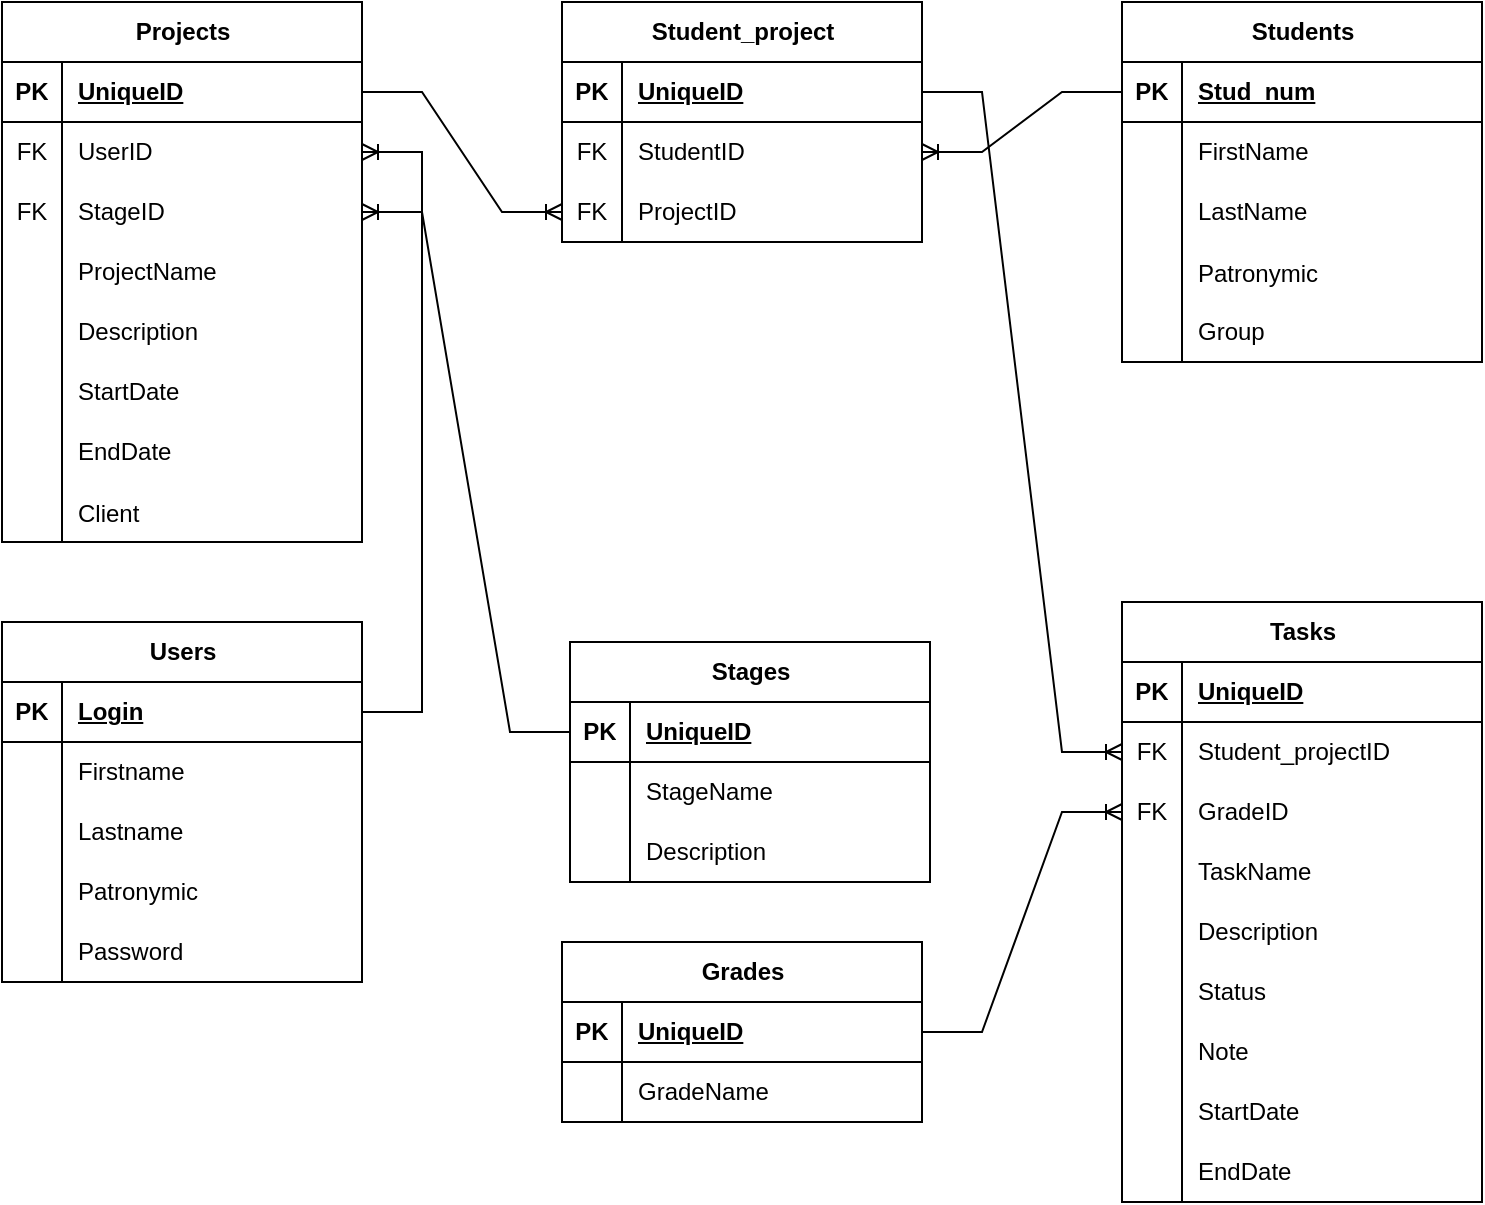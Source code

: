 <mxfile version="24.2.2" type="github">
  <diagram name="Страница — 1" id="bpgYWlANby39Ml3Qfu3q">
    <mxGraphModel dx="1434" dy="780" grid="1" gridSize="10" guides="1" tooltips="1" connect="1" arrows="1" fold="1" page="1" pageScale="1" pageWidth="827" pageHeight="1169" math="0" shadow="0">
      <root>
        <mxCell id="0" />
        <mxCell id="1" parent="0" />
        <mxCell id="S_hDMBbO_Dl88Oh3s2vf-1" value="&lt;b&gt;Users&lt;/b&gt;" style="shape=table;startSize=30;container=1;collapsible=1;childLayout=tableLayout;fixedRows=1;rowLines=0;fontStyle=0;align=center;resizeLast=1;html=1;" parent="1" vertex="1">
          <mxGeometry x="40" y="350" width="180" height="180" as="geometry" />
        </mxCell>
        <mxCell id="S_hDMBbO_Dl88Oh3s2vf-2" value="" style="shape=tableRow;horizontal=0;startSize=0;swimlaneHead=0;swimlaneBody=0;fillColor=none;collapsible=0;dropTarget=0;points=[[0,0.5],[1,0.5]];portConstraint=eastwest;top=0;left=0;right=0;bottom=1;" parent="S_hDMBbO_Dl88Oh3s2vf-1" vertex="1">
          <mxGeometry y="30" width="180" height="30" as="geometry" />
        </mxCell>
        <mxCell id="S_hDMBbO_Dl88Oh3s2vf-3" value="PK" style="shape=partialRectangle;connectable=0;fillColor=none;top=0;left=0;bottom=0;right=0;fontStyle=1;overflow=hidden;whiteSpace=wrap;html=1;" parent="S_hDMBbO_Dl88Oh3s2vf-2" vertex="1">
          <mxGeometry width="30" height="30" as="geometry">
            <mxRectangle width="30" height="30" as="alternateBounds" />
          </mxGeometry>
        </mxCell>
        <mxCell id="S_hDMBbO_Dl88Oh3s2vf-4" value="Login" style="shape=partialRectangle;connectable=0;fillColor=none;top=0;left=0;bottom=0;right=0;align=left;spacingLeft=6;fontStyle=5;overflow=hidden;whiteSpace=wrap;html=1;" parent="S_hDMBbO_Dl88Oh3s2vf-2" vertex="1">
          <mxGeometry x="30" width="150" height="30" as="geometry">
            <mxRectangle width="150" height="30" as="alternateBounds" />
          </mxGeometry>
        </mxCell>
        <mxCell id="S_hDMBbO_Dl88Oh3s2vf-5" value="" style="shape=tableRow;horizontal=0;startSize=0;swimlaneHead=0;swimlaneBody=0;fillColor=none;collapsible=0;dropTarget=0;points=[[0,0.5],[1,0.5]];portConstraint=eastwest;top=0;left=0;right=0;bottom=0;" parent="S_hDMBbO_Dl88Oh3s2vf-1" vertex="1">
          <mxGeometry y="60" width="180" height="30" as="geometry" />
        </mxCell>
        <mxCell id="S_hDMBbO_Dl88Oh3s2vf-6" value="" style="shape=partialRectangle;connectable=0;fillColor=none;top=0;left=0;bottom=0;right=0;editable=1;overflow=hidden;whiteSpace=wrap;html=1;" parent="S_hDMBbO_Dl88Oh3s2vf-5" vertex="1">
          <mxGeometry width="30" height="30" as="geometry">
            <mxRectangle width="30" height="30" as="alternateBounds" />
          </mxGeometry>
        </mxCell>
        <mxCell id="S_hDMBbO_Dl88Oh3s2vf-7" value="Firstname" style="shape=partialRectangle;connectable=0;fillColor=none;top=0;left=0;bottom=0;right=0;align=left;spacingLeft=6;overflow=hidden;whiteSpace=wrap;html=1;" parent="S_hDMBbO_Dl88Oh3s2vf-5" vertex="1">
          <mxGeometry x="30" width="150" height="30" as="geometry">
            <mxRectangle width="150" height="30" as="alternateBounds" />
          </mxGeometry>
        </mxCell>
        <mxCell id="S_hDMBbO_Dl88Oh3s2vf-8" value="" style="shape=tableRow;horizontal=0;startSize=0;swimlaneHead=0;swimlaneBody=0;fillColor=none;collapsible=0;dropTarget=0;points=[[0,0.5],[1,0.5]];portConstraint=eastwest;top=0;left=0;right=0;bottom=0;" parent="S_hDMBbO_Dl88Oh3s2vf-1" vertex="1">
          <mxGeometry y="90" width="180" height="30" as="geometry" />
        </mxCell>
        <mxCell id="S_hDMBbO_Dl88Oh3s2vf-9" value="" style="shape=partialRectangle;connectable=0;fillColor=none;top=0;left=0;bottom=0;right=0;editable=1;overflow=hidden;whiteSpace=wrap;html=1;" parent="S_hDMBbO_Dl88Oh3s2vf-8" vertex="1">
          <mxGeometry width="30" height="30" as="geometry">
            <mxRectangle width="30" height="30" as="alternateBounds" />
          </mxGeometry>
        </mxCell>
        <mxCell id="S_hDMBbO_Dl88Oh3s2vf-10" value="Lastname" style="shape=partialRectangle;connectable=0;fillColor=none;top=0;left=0;bottom=0;right=0;align=left;spacingLeft=6;overflow=hidden;whiteSpace=wrap;html=1;" parent="S_hDMBbO_Dl88Oh3s2vf-8" vertex="1">
          <mxGeometry x="30" width="150" height="30" as="geometry">
            <mxRectangle width="150" height="30" as="alternateBounds" />
          </mxGeometry>
        </mxCell>
        <mxCell id="S_hDMBbO_Dl88Oh3s2vf-11" value="" style="shape=tableRow;horizontal=0;startSize=0;swimlaneHead=0;swimlaneBody=0;fillColor=none;collapsible=0;dropTarget=0;points=[[0,0.5],[1,0.5]];portConstraint=eastwest;top=0;left=0;right=0;bottom=0;" parent="S_hDMBbO_Dl88Oh3s2vf-1" vertex="1">
          <mxGeometry y="120" width="180" height="30" as="geometry" />
        </mxCell>
        <mxCell id="S_hDMBbO_Dl88Oh3s2vf-12" value="" style="shape=partialRectangle;connectable=0;fillColor=none;top=0;left=0;bottom=0;right=0;editable=1;overflow=hidden;whiteSpace=wrap;html=1;" parent="S_hDMBbO_Dl88Oh3s2vf-11" vertex="1">
          <mxGeometry width="30" height="30" as="geometry">
            <mxRectangle width="30" height="30" as="alternateBounds" />
          </mxGeometry>
        </mxCell>
        <mxCell id="S_hDMBbO_Dl88Oh3s2vf-13" value="&lt;span style=&quot;text-wrap: nowrap;&quot;&gt;Patronymic&lt;/span&gt;" style="shape=partialRectangle;connectable=0;fillColor=none;top=0;left=0;bottom=0;right=0;align=left;spacingLeft=6;overflow=hidden;whiteSpace=wrap;html=1;" parent="S_hDMBbO_Dl88Oh3s2vf-11" vertex="1">
          <mxGeometry x="30" width="150" height="30" as="geometry">
            <mxRectangle width="150" height="30" as="alternateBounds" />
          </mxGeometry>
        </mxCell>
        <mxCell id="lH3pVxYVMrOeb0XLRp_m-1" value="" style="shape=tableRow;horizontal=0;startSize=0;swimlaneHead=0;swimlaneBody=0;fillColor=none;collapsible=0;dropTarget=0;points=[[0,0.5],[1,0.5]];portConstraint=eastwest;top=0;left=0;right=0;bottom=0;" parent="S_hDMBbO_Dl88Oh3s2vf-1" vertex="1">
          <mxGeometry y="150" width="180" height="30" as="geometry" />
        </mxCell>
        <mxCell id="lH3pVxYVMrOeb0XLRp_m-2" value="" style="shape=partialRectangle;connectable=0;fillColor=none;top=0;left=0;bottom=0;right=0;editable=1;overflow=hidden;whiteSpace=wrap;html=1;" parent="lH3pVxYVMrOeb0XLRp_m-1" vertex="1">
          <mxGeometry width="30" height="30" as="geometry">
            <mxRectangle width="30" height="30" as="alternateBounds" />
          </mxGeometry>
        </mxCell>
        <mxCell id="lH3pVxYVMrOeb0XLRp_m-3" value="Password" style="shape=partialRectangle;connectable=0;fillColor=none;top=0;left=0;bottom=0;right=0;align=left;spacingLeft=6;overflow=hidden;whiteSpace=wrap;html=1;" parent="lH3pVxYVMrOeb0XLRp_m-1" vertex="1">
          <mxGeometry x="30" width="150" height="30" as="geometry">
            <mxRectangle width="150" height="30" as="alternateBounds" />
          </mxGeometry>
        </mxCell>
        <mxCell id="S_hDMBbO_Dl88Oh3s2vf-14" value="Projects" style="shape=table;startSize=30;container=1;collapsible=1;childLayout=tableLayout;fixedRows=1;rowLines=0;fontStyle=1;align=center;resizeLast=1;html=1;" parent="1" vertex="1">
          <mxGeometry x="40" y="40" width="180" height="270" as="geometry" />
        </mxCell>
        <mxCell id="S_hDMBbO_Dl88Oh3s2vf-15" value="" style="shape=tableRow;horizontal=0;startSize=0;swimlaneHead=0;swimlaneBody=0;fillColor=none;collapsible=0;dropTarget=0;points=[[0,0.5],[1,0.5]];portConstraint=eastwest;top=0;left=0;right=0;bottom=1;" parent="S_hDMBbO_Dl88Oh3s2vf-14" vertex="1">
          <mxGeometry y="30" width="180" height="30" as="geometry" />
        </mxCell>
        <mxCell id="S_hDMBbO_Dl88Oh3s2vf-16" value="PK" style="shape=partialRectangle;connectable=0;fillColor=none;top=0;left=0;bottom=0;right=0;fontStyle=1;overflow=hidden;whiteSpace=wrap;html=1;" parent="S_hDMBbO_Dl88Oh3s2vf-15" vertex="1">
          <mxGeometry width="30" height="30" as="geometry">
            <mxRectangle width="30" height="30" as="alternateBounds" />
          </mxGeometry>
        </mxCell>
        <mxCell id="S_hDMBbO_Dl88Oh3s2vf-17" value="UniqueID" style="shape=partialRectangle;connectable=0;fillColor=none;top=0;left=0;bottom=0;right=0;align=left;spacingLeft=6;fontStyle=5;overflow=hidden;whiteSpace=wrap;html=1;" parent="S_hDMBbO_Dl88Oh3s2vf-15" vertex="1">
          <mxGeometry x="30" width="150" height="30" as="geometry">
            <mxRectangle width="150" height="30" as="alternateBounds" />
          </mxGeometry>
        </mxCell>
        <mxCell id="S_hDMBbO_Dl88Oh3s2vf-18" value="" style="shape=tableRow;horizontal=0;startSize=0;swimlaneHead=0;swimlaneBody=0;fillColor=none;collapsible=0;dropTarget=0;points=[[0,0.5],[1,0.5]];portConstraint=eastwest;top=0;left=0;right=0;bottom=0;" parent="S_hDMBbO_Dl88Oh3s2vf-14" vertex="1">
          <mxGeometry y="60" width="180" height="30" as="geometry" />
        </mxCell>
        <mxCell id="S_hDMBbO_Dl88Oh3s2vf-19" value="FK" style="shape=partialRectangle;connectable=0;fillColor=none;top=0;left=0;bottom=0;right=0;editable=1;overflow=hidden;whiteSpace=wrap;html=1;" parent="S_hDMBbO_Dl88Oh3s2vf-18" vertex="1">
          <mxGeometry width="30" height="30" as="geometry">
            <mxRectangle width="30" height="30" as="alternateBounds" />
          </mxGeometry>
        </mxCell>
        <mxCell id="S_hDMBbO_Dl88Oh3s2vf-20" value="UserID" style="shape=partialRectangle;connectable=0;fillColor=none;top=0;left=0;bottom=0;right=0;align=left;spacingLeft=6;overflow=hidden;whiteSpace=wrap;html=1;" parent="S_hDMBbO_Dl88Oh3s2vf-18" vertex="1">
          <mxGeometry x="30" width="150" height="30" as="geometry">
            <mxRectangle width="150" height="30" as="alternateBounds" />
          </mxGeometry>
        </mxCell>
        <mxCell id="JYVv9se11kyd4JKxdeEM-3" value="" style="shape=tableRow;horizontal=0;startSize=0;swimlaneHead=0;swimlaneBody=0;fillColor=none;collapsible=0;dropTarget=0;points=[[0,0.5],[1,0.5]];portConstraint=eastwest;top=0;left=0;right=0;bottom=0;" vertex="1" parent="S_hDMBbO_Dl88Oh3s2vf-14">
          <mxGeometry y="90" width="180" height="30" as="geometry" />
        </mxCell>
        <mxCell id="JYVv9se11kyd4JKxdeEM-4" value="FK" style="shape=partialRectangle;connectable=0;fillColor=none;top=0;left=0;bottom=0;right=0;fontStyle=0;overflow=hidden;whiteSpace=wrap;html=1;" vertex="1" parent="JYVv9se11kyd4JKxdeEM-3">
          <mxGeometry width="30" height="30" as="geometry">
            <mxRectangle width="30" height="30" as="alternateBounds" />
          </mxGeometry>
        </mxCell>
        <mxCell id="JYVv9se11kyd4JKxdeEM-5" value="StageID" style="shape=partialRectangle;connectable=0;fillColor=none;top=0;left=0;bottom=0;right=0;align=left;spacingLeft=6;fontStyle=0;overflow=hidden;whiteSpace=wrap;html=1;" vertex="1" parent="JYVv9se11kyd4JKxdeEM-3">
          <mxGeometry x="30" width="150" height="30" as="geometry">
            <mxRectangle width="150" height="30" as="alternateBounds" />
          </mxGeometry>
        </mxCell>
        <mxCell id="S_hDMBbO_Dl88Oh3s2vf-24" value="" style="shape=tableRow;horizontal=0;startSize=0;swimlaneHead=0;swimlaneBody=0;fillColor=none;collapsible=0;dropTarget=0;points=[[0,0.5],[1,0.5]];portConstraint=eastwest;top=0;left=0;right=0;bottom=0;" parent="S_hDMBbO_Dl88Oh3s2vf-14" vertex="1">
          <mxGeometry y="120" width="180" height="30" as="geometry" />
        </mxCell>
        <mxCell id="S_hDMBbO_Dl88Oh3s2vf-25" value="" style="shape=partialRectangle;connectable=0;fillColor=none;top=0;left=0;bottom=0;right=0;editable=1;overflow=hidden;whiteSpace=wrap;html=1;" parent="S_hDMBbO_Dl88Oh3s2vf-24" vertex="1">
          <mxGeometry width="30" height="30" as="geometry">
            <mxRectangle width="30" height="30" as="alternateBounds" />
          </mxGeometry>
        </mxCell>
        <mxCell id="S_hDMBbO_Dl88Oh3s2vf-26" value="ProjectName" style="shape=partialRectangle;connectable=0;fillColor=none;top=0;left=0;bottom=0;right=0;align=left;spacingLeft=6;overflow=hidden;whiteSpace=wrap;html=1;" parent="S_hDMBbO_Dl88Oh3s2vf-24" vertex="1">
          <mxGeometry x="30" width="150" height="30" as="geometry">
            <mxRectangle width="150" height="30" as="alternateBounds" />
          </mxGeometry>
        </mxCell>
        <mxCell id="lH3pVxYVMrOeb0XLRp_m-10" value="" style="shape=tableRow;horizontal=0;startSize=0;swimlaneHead=0;swimlaneBody=0;fillColor=none;collapsible=0;dropTarget=0;points=[[0,0.5],[1,0.5]];portConstraint=eastwest;top=0;left=0;right=0;bottom=0;" parent="S_hDMBbO_Dl88Oh3s2vf-14" vertex="1">
          <mxGeometry y="150" width="180" height="30" as="geometry" />
        </mxCell>
        <mxCell id="lH3pVxYVMrOeb0XLRp_m-11" value="" style="shape=partialRectangle;connectable=0;fillColor=none;top=0;left=0;bottom=0;right=0;editable=1;overflow=hidden;whiteSpace=wrap;html=1;" parent="lH3pVxYVMrOeb0XLRp_m-10" vertex="1">
          <mxGeometry width="30" height="30" as="geometry">
            <mxRectangle width="30" height="30" as="alternateBounds" />
          </mxGeometry>
        </mxCell>
        <mxCell id="lH3pVxYVMrOeb0XLRp_m-12" value="Description" style="shape=partialRectangle;connectable=0;fillColor=none;top=0;left=0;bottom=0;right=0;align=left;spacingLeft=6;overflow=hidden;whiteSpace=wrap;html=1;" parent="lH3pVxYVMrOeb0XLRp_m-10" vertex="1">
          <mxGeometry x="30" width="150" height="30" as="geometry">
            <mxRectangle width="150" height="30" as="alternateBounds" />
          </mxGeometry>
        </mxCell>
        <mxCell id="lH3pVxYVMrOeb0XLRp_m-13" value="" style="shape=tableRow;horizontal=0;startSize=0;swimlaneHead=0;swimlaneBody=0;fillColor=none;collapsible=0;dropTarget=0;points=[[0,0.5],[1,0.5]];portConstraint=eastwest;top=0;left=0;right=0;bottom=0;" parent="S_hDMBbO_Dl88Oh3s2vf-14" vertex="1">
          <mxGeometry y="180" width="180" height="30" as="geometry" />
        </mxCell>
        <mxCell id="lH3pVxYVMrOeb0XLRp_m-14" value="" style="shape=partialRectangle;connectable=0;fillColor=none;top=0;left=0;bottom=0;right=0;editable=1;overflow=hidden;whiteSpace=wrap;html=1;" parent="lH3pVxYVMrOeb0XLRp_m-13" vertex="1">
          <mxGeometry width="30" height="30" as="geometry">
            <mxRectangle width="30" height="30" as="alternateBounds" />
          </mxGeometry>
        </mxCell>
        <mxCell id="lH3pVxYVMrOeb0XLRp_m-15" value="StartDate" style="shape=partialRectangle;connectable=0;fillColor=none;top=0;left=0;bottom=0;right=0;align=left;spacingLeft=6;overflow=hidden;whiteSpace=wrap;html=1;" parent="lH3pVxYVMrOeb0XLRp_m-13" vertex="1">
          <mxGeometry x="30" width="150" height="30" as="geometry">
            <mxRectangle width="150" height="30" as="alternateBounds" />
          </mxGeometry>
        </mxCell>
        <mxCell id="lH3pVxYVMrOeb0XLRp_m-16" value="" style="shape=tableRow;horizontal=0;startSize=0;swimlaneHead=0;swimlaneBody=0;fillColor=none;collapsible=0;dropTarget=0;points=[[0,0.5],[1,0.5]];portConstraint=eastwest;top=0;left=0;right=0;bottom=0;" parent="S_hDMBbO_Dl88Oh3s2vf-14" vertex="1">
          <mxGeometry y="210" width="180" height="30" as="geometry" />
        </mxCell>
        <mxCell id="lH3pVxYVMrOeb0XLRp_m-17" value="" style="shape=partialRectangle;connectable=0;fillColor=none;top=0;left=0;bottom=0;right=0;editable=1;overflow=hidden;whiteSpace=wrap;html=1;" parent="lH3pVxYVMrOeb0XLRp_m-16" vertex="1">
          <mxGeometry width="30" height="30" as="geometry">
            <mxRectangle width="30" height="30" as="alternateBounds" />
          </mxGeometry>
        </mxCell>
        <mxCell id="lH3pVxYVMrOeb0XLRp_m-18" value="EndDate" style="shape=partialRectangle;connectable=0;fillColor=none;top=0;left=0;bottom=0;right=0;align=left;spacingLeft=6;overflow=hidden;whiteSpace=wrap;html=1;" parent="lH3pVxYVMrOeb0XLRp_m-16" vertex="1">
          <mxGeometry x="30" width="150" height="30" as="geometry">
            <mxRectangle width="150" height="30" as="alternateBounds" />
          </mxGeometry>
        </mxCell>
        <mxCell id="JYVv9se11kyd4JKxdeEM-10" value="" style="shape=tableRow;horizontal=0;startSize=0;swimlaneHead=0;swimlaneBody=0;fillColor=none;collapsible=0;dropTarget=0;points=[[0,0.5],[1,0.5]];portConstraint=eastwest;top=0;left=0;right=0;bottom=0;" vertex="1" parent="S_hDMBbO_Dl88Oh3s2vf-14">
          <mxGeometry y="240" width="180" height="30" as="geometry" />
        </mxCell>
        <mxCell id="JYVv9se11kyd4JKxdeEM-11" value="" style="shape=partialRectangle;connectable=0;fillColor=none;top=0;left=0;bottom=0;right=0;editable=1;overflow=hidden;" vertex="1" parent="JYVv9se11kyd4JKxdeEM-10">
          <mxGeometry width="30" height="30" as="geometry">
            <mxRectangle width="30" height="30" as="alternateBounds" />
          </mxGeometry>
        </mxCell>
        <mxCell id="JYVv9se11kyd4JKxdeEM-12" value="Client" style="shape=partialRectangle;connectable=0;fillColor=none;top=0;left=0;bottom=0;right=0;align=left;spacingLeft=6;overflow=hidden;" vertex="1" parent="JYVv9se11kyd4JKxdeEM-10">
          <mxGeometry x="30" width="150" height="30" as="geometry">
            <mxRectangle width="150" height="30" as="alternateBounds" />
          </mxGeometry>
        </mxCell>
        <mxCell id="S_hDMBbO_Dl88Oh3s2vf-27" value="Students" style="shape=table;startSize=30;container=1;collapsible=1;childLayout=tableLayout;fixedRows=1;rowLines=0;fontStyle=1;align=center;resizeLast=1;html=1;" parent="1" vertex="1">
          <mxGeometry x="600" y="40" width="180" height="180" as="geometry" />
        </mxCell>
        <mxCell id="S_hDMBbO_Dl88Oh3s2vf-28" value="" style="shape=tableRow;horizontal=0;startSize=0;swimlaneHead=0;swimlaneBody=0;fillColor=none;collapsible=0;dropTarget=0;points=[[0,0.5],[1,0.5]];portConstraint=eastwest;top=0;left=0;right=0;bottom=1;" parent="S_hDMBbO_Dl88Oh3s2vf-27" vertex="1">
          <mxGeometry y="30" width="180" height="30" as="geometry" />
        </mxCell>
        <mxCell id="S_hDMBbO_Dl88Oh3s2vf-29" value="PK" style="shape=partialRectangle;connectable=0;fillColor=none;top=0;left=0;bottom=0;right=0;fontStyle=1;overflow=hidden;whiteSpace=wrap;html=1;" parent="S_hDMBbO_Dl88Oh3s2vf-28" vertex="1">
          <mxGeometry width="30" height="30" as="geometry">
            <mxRectangle width="30" height="30" as="alternateBounds" />
          </mxGeometry>
        </mxCell>
        <mxCell id="S_hDMBbO_Dl88Oh3s2vf-30" value="Stud_num" style="shape=partialRectangle;connectable=0;fillColor=none;top=0;left=0;bottom=0;right=0;align=left;spacingLeft=6;fontStyle=5;overflow=hidden;whiteSpace=wrap;html=1;" parent="S_hDMBbO_Dl88Oh3s2vf-28" vertex="1">
          <mxGeometry x="30" width="150" height="30" as="geometry">
            <mxRectangle width="150" height="30" as="alternateBounds" />
          </mxGeometry>
        </mxCell>
        <mxCell id="S_hDMBbO_Dl88Oh3s2vf-34" value="" style="shape=tableRow;horizontal=0;startSize=0;swimlaneHead=0;swimlaneBody=0;fillColor=none;collapsible=0;dropTarget=0;points=[[0,0.5],[1,0.5]];portConstraint=eastwest;top=0;left=0;right=0;bottom=0;" parent="S_hDMBbO_Dl88Oh3s2vf-27" vertex="1">
          <mxGeometry y="60" width="180" height="30" as="geometry" />
        </mxCell>
        <mxCell id="S_hDMBbO_Dl88Oh3s2vf-35" value="" style="shape=partialRectangle;connectable=0;fillColor=none;top=0;left=0;bottom=0;right=0;editable=1;overflow=hidden;whiteSpace=wrap;html=1;" parent="S_hDMBbO_Dl88Oh3s2vf-34" vertex="1">
          <mxGeometry width="30" height="30" as="geometry">
            <mxRectangle width="30" height="30" as="alternateBounds" />
          </mxGeometry>
        </mxCell>
        <mxCell id="S_hDMBbO_Dl88Oh3s2vf-36" value="FirstName" style="shape=partialRectangle;connectable=0;fillColor=none;top=0;left=0;bottom=0;right=0;align=left;spacingLeft=6;overflow=hidden;whiteSpace=wrap;html=1;" parent="S_hDMBbO_Dl88Oh3s2vf-34" vertex="1">
          <mxGeometry x="30" width="150" height="30" as="geometry">
            <mxRectangle width="150" height="30" as="alternateBounds" />
          </mxGeometry>
        </mxCell>
        <mxCell id="S_hDMBbO_Dl88Oh3s2vf-37" value="" style="shape=tableRow;horizontal=0;startSize=0;swimlaneHead=0;swimlaneBody=0;fillColor=none;collapsible=0;dropTarget=0;points=[[0,0.5],[1,0.5]];portConstraint=eastwest;top=0;left=0;right=0;bottom=0;" parent="S_hDMBbO_Dl88Oh3s2vf-27" vertex="1">
          <mxGeometry y="90" width="180" height="30" as="geometry" />
        </mxCell>
        <mxCell id="S_hDMBbO_Dl88Oh3s2vf-38" value="" style="shape=partialRectangle;connectable=0;fillColor=none;top=0;left=0;bottom=0;right=0;editable=1;overflow=hidden;whiteSpace=wrap;html=1;" parent="S_hDMBbO_Dl88Oh3s2vf-37" vertex="1">
          <mxGeometry width="30" height="30" as="geometry">
            <mxRectangle width="30" height="30" as="alternateBounds" />
          </mxGeometry>
        </mxCell>
        <mxCell id="S_hDMBbO_Dl88Oh3s2vf-39" value="LastName" style="shape=partialRectangle;connectable=0;fillColor=none;top=0;left=0;bottom=0;right=0;align=left;spacingLeft=6;overflow=hidden;whiteSpace=wrap;html=1;" parent="S_hDMBbO_Dl88Oh3s2vf-37" vertex="1">
          <mxGeometry x="30" width="150" height="30" as="geometry">
            <mxRectangle width="150" height="30" as="alternateBounds" />
          </mxGeometry>
        </mxCell>
        <mxCell id="JYVv9se11kyd4JKxdeEM-7" value="" style="shape=tableRow;horizontal=0;startSize=0;swimlaneHead=0;swimlaneBody=0;fillColor=none;collapsible=0;dropTarget=0;points=[[0,0.5],[1,0.5]];portConstraint=eastwest;top=0;left=0;right=0;bottom=0;" vertex="1" parent="S_hDMBbO_Dl88Oh3s2vf-27">
          <mxGeometry y="120" width="180" height="30" as="geometry" />
        </mxCell>
        <mxCell id="JYVv9se11kyd4JKxdeEM-8" value="" style="shape=partialRectangle;connectable=0;fillColor=none;top=0;left=0;bottom=0;right=0;editable=1;overflow=hidden;" vertex="1" parent="JYVv9se11kyd4JKxdeEM-7">
          <mxGeometry width="30" height="30" as="geometry">
            <mxRectangle width="30" height="30" as="alternateBounds" />
          </mxGeometry>
        </mxCell>
        <mxCell id="JYVv9se11kyd4JKxdeEM-9" value="Patronymic" style="shape=partialRectangle;connectable=0;fillColor=none;top=0;left=0;bottom=0;right=0;align=left;spacingLeft=6;overflow=hidden;" vertex="1" parent="JYVv9se11kyd4JKxdeEM-7">
          <mxGeometry x="30" width="150" height="30" as="geometry">
            <mxRectangle width="150" height="30" as="alternateBounds" />
          </mxGeometry>
        </mxCell>
        <mxCell id="lH3pVxYVMrOeb0XLRp_m-19" value="" style="shape=tableRow;horizontal=0;startSize=0;swimlaneHead=0;swimlaneBody=0;fillColor=none;collapsible=0;dropTarget=0;points=[[0,0.5],[1,0.5]];portConstraint=eastwest;top=0;left=0;right=0;bottom=0;" parent="S_hDMBbO_Dl88Oh3s2vf-27" vertex="1">
          <mxGeometry y="150" width="180" height="30" as="geometry" />
        </mxCell>
        <mxCell id="lH3pVxYVMrOeb0XLRp_m-20" value="" style="shape=partialRectangle;connectable=0;fillColor=none;top=0;left=0;bottom=0;right=0;editable=1;overflow=hidden;whiteSpace=wrap;html=1;" parent="lH3pVxYVMrOeb0XLRp_m-19" vertex="1">
          <mxGeometry width="30" height="30" as="geometry">
            <mxRectangle width="30" height="30" as="alternateBounds" />
          </mxGeometry>
        </mxCell>
        <mxCell id="lH3pVxYVMrOeb0XLRp_m-21" value="Group" style="shape=partialRectangle;connectable=0;fillColor=none;top=0;left=0;bottom=0;right=0;align=left;spacingLeft=6;overflow=hidden;whiteSpace=wrap;html=1;" parent="lH3pVxYVMrOeb0XLRp_m-19" vertex="1">
          <mxGeometry x="30" width="150" height="30" as="geometry">
            <mxRectangle width="150" height="30" as="alternateBounds" />
          </mxGeometry>
        </mxCell>
        <mxCell id="S_hDMBbO_Dl88Oh3s2vf-40" value="Stages" style="shape=table;startSize=30;container=1;collapsible=1;childLayout=tableLayout;fixedRows=1;rowLines=0;fontStyle=1;align=center;resizeLast=1;html=1;" parent="1" vertex="1">
          <mxGeometry x="324" y="360" width="180" height="120" as="geometry" />
        </mxCell>
        <mxCell id="S_hDMBbO_Dl88Oh3s2vf-41" value="" style="shape=tableRow;horizontal=0;startSize=0;swimlaneHead=0;swimlaneBody=0;fillColor=none;collapsible=0;dropTarget=0;points=[[0,0.5],[1,0.5]];portConstraint=eastwest;top=0;left=0;right=0;bottom=1;" parent="S_hDMBbO_Dl88Oh3s2vf-40" vertex="1">
          <mxGeometry y="30" width="180" height="30" as="geometry" />
        </mxCell>
        <mxCell id="S_hDMBbO_Dl88Oh3s2vf-42" value="PK" style="shape=partialRectangle;connectable=0;fillColor=none;top=0;left=0;bottom=0;right=0;fontStyle=1;overflow=hidden;whiteSpace=wrap;html=1;" parent="S_hDMBbO_Dl88Oh3s2vf-41" vertex="1">
          <mxGeometry width="30" height="30" as="geometry">
            <mxRectangle width="30" height="30" as="alternateBounds" />
          </mxGeometry>
        </mxCell>
        <mxCell id="S_hDMBbO_Dl88Oh3s2vf-43" value="UniqueID" style="shape=partialRectangle;connectable=0;fillColor=none;top=0;left=0;bottom=0;right=0;align=left;spacingLeft=6;fontStyle=5;overflow=hidden;whiteSpace=wrap;html=1;" parent="S_hDMBbO_Dl88Oh3s2vf-41" vertex="1">
          <mxGeometry x="30" width="150" height="30" as="geometry">
            <mxRectangle width="150" height="30" as="alternateBounds" />
          </mxGeometry>
        </mxCell>
        <mxCell id="S_hDMBbO_Dl88Oh3s2vf-44" value="" style="shape=tableRow;horizontal=0;startSize=0;swimlaneHead=0;swimlaneBody=0;fillColor=none;collapsible=0;dropTarget=0;points=[[0,0.5],[1,0.5]];portConstraint=eastwest;top=0;left=0;right=0;bottom=0;" parent="S_hDMBbO_Dl88Oh3s2vf-40" vertex="1">
          <mxGeometry y="60" width="180" height="30" as="geometry" />
        </mxCell>
        <mxCell id="S_hDMBbO_Dl88Oh3s2vf-45" value="" style="shape=partialRectangle;connectable=0;fillColor=none;top=0;left=0;bottom=0;right=0;editable=1;overflow=hidden;whiteSpace=wrap;html=1;" parent="S_hDMBbO_Dl88Oh3s2vf-44" vertex="1">
          <mxGeometry width="30" height="30" as="geometry">
            <mxRectangle width="30" height="30" as="alternateBounds" />
          </mxGeometry>
        </mxCell>
        <mxCell id="S_hDMBbO_Dl88Oh3s2vf-46" value="StageName" style="shape=partialRectangle;connectable=0;fillColor=none;top=0;left=0;bottom=0;right=0;align=left;spacingLeft=6;overflow=hidden;whiteSpace=wrap;html=1;" parent="S_hDMBbO_Dl88Oh3s2vf-44" vertex="1">
          <mxGeometry x="30" width="150" height="30" as="geometry">
            <mxRectangle width="150" height="30" as="alternateBounds" />
          </mxGeometry>
        </mxCell>
        <mxCell id="S_hDMBbO_Dl88Oh3s2vf-47" value="" style="shape=tableRow;horizontal=0;startSize=0;swimlaneHead=0;swimlaneBody=0;fillColor=none;collapsible=0;dropTarget=0;points=[[0,0.5],[1,0.5]];portConstraint=eastwest;top=0;left=0;right=0;bottom=0;" parent="S_hDMBbO_Dl88Oh3s2vf-40" vertex="1">
          <mxGeometry y="90" width="180" height="30" as="geometry" />
        </mxCell>
        <mxCell id="S_hDMBbO_Dl88Oh3s2vf-48" value="" style="shape=partialRectangle;connectable=0;fillColor=none;top=0;left=0;bottom=0;right=0;editable=1;overflow=hidden;whiteSpace=wrap;html=1;" parent="S_hDMBbO_Dl88Oh3s2vf-47" vertex="1">
          <mxGeometry width="30" height="30" as="geometry">
            <mxRectangle width="30" height="30" as="alternateBounds" />
          </mxGeometry>
        </mxCell>
        <mxCell id="S_hDMBbO_Dl88Oh3s2vf-49" value="Description" style="shape=partialRectangle;connectable=0;fillColor=none;top=0;left=0;bottom=0;right=0;align=left;spacingLeft=6;overflow=hidden;whiteSpace=wrap;html=1;" parent="S_hDMBbO_Dl88Oh3s2vf-47" vertex="1">
          <mxGeometry x="30" width="150" height="30" as="geometry">
            <mxRectangle width="150" height="30" as="alternateBounds" />
          </mxGeometry>
        </mxCell>
        <mxCell id="S_hDMBbO_Dl88Oh3s2vf-53" value="Tasks" style="shape=table;startSize=30;container=1;collapsible=1;childLayout=tableLayout;fixedRows=1;rowLines=0;fontStyle=1;align=center;resizeLast=1;html=1;" parent="1" vertex="1">
          <mxGeometry x="600" y="340" width="180" height="300" as="geometry" />
        </mxCell>
        <mxCell id="S_hDMBbO_Dl88Oh3s2vf-54" value="" style="shape=tableRow;horizontal=0;startSize=0;swimlaneHead=0;swimlaneBody=0;fillColor=none;collapsible=0;dropTarget=0;points=[[0,0.5],[1,0.5]];portConstraint=eastwest;top=0;left=0;right=0;bottom=1;" parent="S_hDMBbO_Dl88Oh3s2vf-53" vertex="1">
          <mxGeometry y="30" width="180" height="30" as="geometry" />
        </mxCell>
        <mxCell id="S_hDMBbO_Dl88Oh3s2vf-55" value="PK" style="shape=partialRectangle;connectable=0;fillColor=none;top=0;left=0;bottom=0;right=0;fontStyle=1;overflow=hidden;whiteSpace=wrap;html=1;" parent="S_hDMBbO_Dl88Oh3s2vf-54" vertex="1">
          <mxGeometry width="30" height="30" as="geometry">
            <mxRectangle width="30" height="30" as="alternateBounds" />
          </mxGeometry>
        </mxCell>
        <mxCell id="S_hDMBbO_Dl88Oh3s2vf-56" value="UniqueID" style="shape=partialRectangle;connectable=0;fillColor=none;top=0;left=0;bottom=0;right=0;align=left;spacingLeft=6;fontStyle=5;overflow=hidden;whiteSpace=wrap;html=1;" parent="S_hDMBbO_Dl88Oh3s2vf-54" vertex="1">
          <mxGeometry x="30" width="150" height="30" as="geometry">
            <mxRectangle width="150" height="30" as="alternateBounds" />
          </mxGeometry>
        </mxCell>
        <mxCell id="S_hDMBbO_Dl88Oh3s2vf-57" value="" style="shape=tableRow;horizontal=0;startSize=0;swimlaneHead=0;swimlaneBody=0;fillColor=none;collapsible=0;dropTarget=0;points=[[0,0.5],[1,0.5]];portConstraint=eastwest;top=0;left=0;right=0;bottom=0;" parent="S_hDMBbO_Dl88Oh3s2vf-53" vertex="1">
          <mxGeometry y="60" width="180" height="30" as="geometry" />
        </mxCell>
        <mxCell id="S_hDMBbO_Dl88Oh3s2vf-58" value="FK" style="shape=partialRectangle;connectable=0;fillColor=none;top=0;left=0;bottom=0;right=0;editable=1;overflow=hidden;whiteSpace=wrap;html=1;" parent="S_hDMBbO_Dl88Oh3s2vf-57" vertex="1">
          <mxGeometry width="30" height="30" as="geometry">
            <mxRectangle width="30" height="30" as="alternateBounds" />
          </mxGeometry>
        </mxCell>
        <mxCell id="S_hDMBbO_Dl88Oh3s2vf-59" value="Student_projectID" style="shape=partialRectangle;connectable=0;fillColor=none;top=0;left=0;bottom=0;right=0;align=left;spacingLeft=6;overflow=hidden;whiteSpace=wrap;html=1;" parent="S_hDMBbO_Dl88Oh3s2vf-57" vertex="1">
          <mxGeometry x="30" width="150" height="30" as="geometry">
            <mxRectangle width="150" height="30" as="alternateBounds" />
          </mxGeometry>
        </mxCell>
        <mxCell id="K7y8v3KZ9-DA3bREZEHr-46" value="" style="shape=tableRow;horizontal=0;startSize=0;swimlaneHead=0;swimlaneBody=0;fillColor=none;collapsible=0;dropTarget=0;points=[[0,0.5],[1,0.5]];portConstraint=eastwest;top=0;left=0;right=0;bottom=0;" parent="S_hDMBbO_Dl88Oh3s2vf-53" vertex="1">
          <mxGeometry y="90" width="180" height="30" as="geometry" />
        </mxCell>
        <mxCell id="K7y8v3KZ9-DA3bREZEHr-47" value="FK" style="shape=partialRectangle;connectable=0;fillColor=none;top=0;left=0;bottom=0;right=0;fontStyle=0;overflow=hidden;whiteSpace=wrap;html=1;" parent="K7y8v3KZ9-DA3bREZEHr-46" vertex="1">
          <mxGeometry width="30" height="30" as="geometry">
            <mxRectangle width="30" height="30" as="alternateBounds" />
          </mxGeometry>
        </mxCell>
        <mxCell id="K7y8v3KZ9-DA3bREZEHr-48" value="GradeID" style="shape=partialRectangle;connectable=0;fillColor=none;top=0;left=0;bottom=0;right=0;align=left;spacingLeft=6;fontStyle=0;overflow=hidden;whiteSpace=wrap;html=1;" parent="K7y8v3KZ9-DA3bREZEHr-46" vertex="1">
          <mxGeometry x="30" width="150" height="30" as="geometry">
            <mxRectangle width="150" height="30" as="alternateBounds" />
          </mxGeometry>
        </mxCell>
        <mxCell id="S_hDMBbO_Dl88Oh3s2vf-60" value="" style="shape=tableRow;horizontal=0;startSize=0;swimlaneHead=0;swimlaneBody=0;fillColor=none;collapsible=0;dropTarget=0;points=[[0,0.5],[1,0.5]];portConstraint=eastwest;top=0;left=0;right=0;bottom=0;" parent="S_hDMBbO_Dl88Oh3s2vf-53" vertex="1">
          <mxGeometry y="120" width="180" height="30" as="geometry" />
        </mxCell>
        <mxCell id="S_hDMBbO_Dl88Oh3s2vf-61" value="" style="shape=partialRectangle;connectable=0;fillColor=none;top=0;left=0;bottom=0;right=0;editable=1;overflow=hidden;whiteSpace=wrap;html=1;" parent="S_hDMBbO_Dl88Oh3s2vf-60" vertex="1">
          <mxGeometry width="30" height="30" as="geometry">
            <mxRectangle width="30" height="30" as="alternateBounds" />
          </mxGeometry>
        </mxCell>
        <mxCell id="S_hDMBbO_Dl88Oh3s2vf-62" value="TaskName" style="shape=partialRectangle;connectable=0;fillColor=none;top=0;left=0;bottom=0;right=0;align=left;spacingLeft=6;overflow=hidden;whiteSpace=wrap;html=1;" parent="S_hDMBbO_Dl88Oh3s2vf-60" vertex="1">
          <mxGeometry x="30" width="150" height="30" as="geometry">
            <mxRectangle width="150" height="30" as="alternateBounds" />
          </mxGeometry>
        </mxCell>
        <mxCell id="S_hDMBbO_Dl88Oh3s2vf-63" value="" style="shape=tableRow;horizontal=0;startSize=0;swimlaneHead=0;swimlaneBody=0;fillColor=none;collapsible=0;dropTarget=0;points=[[0,0.5],[1,0.5]];portConstraint=eastwest;top=0;left=0;right=0;bottom=0;" parent="S_hDMBbO_Dl88Oh3s2vf-53" vertex="1">
          <mxGeometry y="150" width="180" height="30" as="geometry" />
        </mxCell>
        <mxCell id="S_hDMBbO_Dl88Oh3s2vf-64" value="" style="shape=partialRectangle;connectable=0;fillColor=none;top=0;left=0;bottom=0;right=0;editable=1;overflow=hidden;whiteSpace=wrap;html=1;" parent="S_hDMBbO_Dl88Oh3s2vf-63" vertex="1">
          <mxGeometry width="30" height="30" as="geometry">
            <mxRectangle width="30" height="30" as="alternateBounds" />
          </mxGeometry>
        </mxCell>
        <mxCell id="S_hDMBbO_Dl88Oh3s2vf-65" value="Description" style="shape=partialRectangle;connectable=0;fillColor=none;top=0;left=0;bottom=0;right=0;align=left;spacingLeft=6;overflow=hidden;whiteSpace=wrap;html=1;" parent="S_hDMBbO_Dl88Oh3s2vf-63" vertex="1">
          <mxGeometry x="30" width="150" height="30" as="geometry">
            <mxRectangle width="150" height="30" as="alternateBounds" />
          </mxGeometry>
        </mxCell>
        <mxCell id="lH3pVxYVMrOeb0XLRp_m-23" value="" style="shape=tableRow;horizontal=0;startSize=0;swimlaneHead=0;swimlaneBody=0;fillColor=none;collapsible=0;dropTarget=0;points=[[0,0.5],[1,0.5]];portConstraint=eastwest;top=0;left=0;right=0;bottom=0;" parent="S_hDMBbO_Dl88Oh3s2vf-53" vertex="1">
          <mxGeometry y="180" width="180" height="30" as="geometry" />
        </mxCell>
        <mxCell id="lH3pVxYVMrOeb0XLRp_m-24" value="" style="shape=partialRectangle;connectable=0;fillColor=none;top=0;left=0;bottom=0;right=0;editable=1;overflow=hidden;whiteSpace=wrap;html=1;" parent="lH3pVxYVMrOeb0XLRp_m-23" vertex="1">
          <mxGeometry width="30" height="30" as="geometry">
            <mxRectangle width="30" height="30" as="alternateBounds" />
          </mxGeometry>
        </mxCell>
        <mxCell id="lH3pVxYVMrOeb0XLRp_m-25" value="Status" style="shape=partialRectangle;connectable=0;fillColor=none;top=0;left=0;bottom=0;right=0;align=left;spacingLeft=6;overflow=hidden;whiteSpace=wrap;html=1;" parent="lH3pVxYVMrOeb0XLRp_m-23" vertex="1">
          <mxGeometry x="30" width="150" height="30" as="geometry">
            <mxRectangle width="150" height="30" as="alternateBounds" />
          </mxGeometry>
        </mxCell>
        <mxCell id="lH3pVxYVMrOeb0XLRp_m-42" value="" style="shape=tableRow;horizontal=0;startSize=0;swimlaneHead=0;swimlaneBody=0;fillColor=none;collapsible=0;dropTarget=0;points=[[0,0.5],[1,0.5]];portConstraint=eastwest;top=0;left=0;right=0;bottom=0;" parent="S_hDMBbO_Dl88Oh3s2vf-53" vertex="1">
          <mxGeometry y="210" width="180" height="30" as="geometry" />
        </mxCell>
        <mxCell id="lH3pVxYVMrOeb0XLRp_m-43" value="" style="shape=partialRectangle;connectable=0;fillColor=none;top=0;left=0;bottom=0;right=0;editable=1;overflow=hidden;whiteSpace=wrap;html=1;" parent="lH3pVxYVMrOeb0XLRp_m-42" vertex="1">
          <mxGeometry width="30" height="30" as="geometry">
            <mxRectangle width="30" height="30" as="alternateBounds" />
          </mxGeometry>
        </mxCell>
        <mxCell id="lH3pVxYVMrOeb0XLRp_m-44" value="Note" style="shape=partialRectangle;connectable=0;fillColor=none;top=0;left=0;bottom=0;right=0;align=left;spacingLeft=6;overflow=hidden;whiteSpace=wrap;html=1;" parent="lH3pVxYVMrOeb0XLRp_m-42" vertex="1">
          <mxGeometry x="30" width="150" height="30" as="geometry">
            <mxRectangle width="150" height="30" as="alternateBounds" />
          </mxGeometry>
        </mxCell>
        <mxCell id="lH3pVxYVMrOeb0XLRp_m-45" value="" style="shape=tableRow;horizontal=0;startSize=0;swimlaneHead=0;swimlaneBody=0;fillColor=none;collapsible=0;dropTarget=0;points=[[0,0.5],[1,0.5]];portConstraint=eastwest;top=0;left=0;right=0;bottom=0;" parent="S_hDMBbO_Dl88Oh3s2vf-53" vertex="1">
          <mxGeometry y="240" width="180" height="30" as="geometry" />
        </mxCell>
        <mxCell id="lH3pVxYVMrOeb0XLRp_m-46" value="" style="shape=partialRectangle;connectable=0;fillColor=none;top=0;left=0;bottom=0;right=0;editable=1;overflow=hidden;whiteSpace=wrap;html=1;" parent="lH3pVxYVMrOeb0XLRp_m-45" vertex="1">
          <mxGeometry width="30" height="30" as="geometry">
            <mxRectangle width="30" height="30" as="alternateBounds" />
          </mxGeometry>
        </mxCell>
        <mxCell id="lH3pVxYVMrOeb0XLRp_m-47" value="StartDate" style="shape=partialRectangle;connectable=0;fillColor=none;top=0;left=0;bottom=0;right=0;align=left;spacingLeft=6;overflow=hidden;whiteSpace=wrap;html=1;" parent="lH3pVxYVMrOeb0XLRp_m-45" vertex="1">
          <mxGeometry x="30" width="150" height="30" as="geometry">
            <mxRectangle width="150" height="30" as="alternateBounds" />
          </mxGeometry>
        </mxCell>
        <mxCell id="lH3pVxYVMrOeb0XLRp_m-49" value="" style="shape=tableRow;horizontal=0;startSize=0;swimlaneHead=0;swimlaneBody=0;fillColor=none;collapsible=0;dropTarget=0;points=[[0,0.5],[1,0.5]];portConstraint=eastwest;top=0;left=0;right=0;bottom=0;" parent="S_hDMBbO_Dl88Oh3s2vf-53" vertex="1">
          <mxGeometry y="270" width="180" height="30" as="geometry" />
        </mxCell>
        <mxCell id="lH3pVxYVMrOeb0XLRp_m-50" value="" style="shape=partialRectangle;connectable=0;fillColor=none;top=0;left=0;bottom=0;right=0;editable=1;overflow=hidden;whiteSpace=wrap;html=1;" parent="lH3pVxYVMrOeb0XLRp_m-49" vertex="1">
          <mxGeometry width="30" height="30" as="geometry">
            <mxRectangle width="30" height="30" as="alternateBounds" />
          </mxGeometry>
        </mxCell>
        <mxCell id="lH3pVxYVMrOeb0XLRp_m-51" value="EndDate" style="shape=partialRectangle;connectable=0;fillColor=none;top=0;left=0;bottom=0;right=0;align=left;spacingLeft=6;overflow=hidden;whiteSpace=wrap;html=1;" parent="lH3pVxYVMrOeb0XLRp_m-49" vertex="1">
          <mxGeometry x="30" width="150" height="30" as="geometry">
            <mxRectangle width="150" height="30" as="alternateBounds" />
          </mxGeometry>
        </mxCell>
        <mxCell id="S_hDMBbO_Dl88Oh3s2vf-66" value="Grades" style="shape=table;startSize=30;container=1;collapsible=1;childLayout=tableLayout;fixedRows=1;rowLines=0;fontStyle=1;align=center;resizeLast=1;html=1;" parent="1" vertex="1">
          <mxGeometry x="320" y="510" width="180" height="90" as="geometry" />
        </mxCell>
        <mxCell id="S_hDMBbO_Dl88Oh3s2vf-67" value="" style="shape=tableRow;horizontal=0;startSize=0;swimlaneHead=0;swimlaneBody=0;fillColor=none;collapsible=0;dropTarget=0;points=[[0,0.5],[1,0.5]];portConstraint=eastwest;top=0;left=0;right=0;bottom=1;" parent="S_hDMBbO_Dl88Oh3s2vf-66" vertex="1">
          <mxGeometry y="30" width="180" height="30" as="geometry" />
        </mxCell>
        <mxCell id="S_hDMBbO_Dl88Oh3s2vf-68" value="PK" style="shape=partialRectangle;connectable=0;fillColor=none;top=0;left=0;bottom=0;right=0;fontStyle=1;overflow=hidden;whiteSpace=wrap;html=1;" parent="S_hDMBbO_Dl88Oh3s2vf-67" vertex="1">
          <mxGeometry width="30" height="30" as="geometry">
            <mxRectangle width="30" height="30" as="alternateBounds" />
          </mxGeometry>
        </mxCell>
        <mxCell id="S_hDMBbO_Dl88Oh3s2vf-69" value="UniqueID" style="shape=partialRectangle;connectable=0;fillColor=none;top=0;left=0;bottom=0;right=0;align=left;spacingLeft=6;fontStyle=5;overflow=hidden;whiteSpace=wrap;html=1;" parent="S_hDMBbO_Dl88Oh3s2vf-67" vertex="1">
          <mxGeometry x="30" width="150" height="30" as="geometry">
            <mxRectangle width="150" height="30" as="alternateBounds" />
          </mxGeometry>
        </mxCell>
        <mxCell id="S_hDMBbO_Dl88Oh3s2vf-70" value="" style="shape=tableRow;horizontal=0;startSize=0;swimlaneHead=0;swimlaneBody=0;fillColor=none;collapsible=0;dropTarget=0;points=[[0,0.5],[1,0.5]];portConstraint=eastwest;top=0;left=0;right=0;bottom=0;" parent="S_hDMBbO_Dl88Oh3s2vf-66" vertex="1">
          <mxGeometry y="60" width="180" height="30" as="geometry" />
        </mxCell>
        <mxCell id="S_hDMBbO_Dl88Oh3s2vf-71" value="" style="shape=partialRectangle;connectable=0;fillColor=none;top=0;left=0;bottom=0;right=0;editable=1;overflow=hidden;whiteSpace=wrap;html=1;" parent="S_hDMBbO_Dl88Oh3s2vf-70" vertex="1">
          <mxGeometry width="30" height="30" as="geometry">
            <mxRectangle width="30" height="30" as="alternateBounds" />
          </mxGeometry>
        </mxCell>
        <mxCell id="S_hDMBbO_Dl88Oh3s2vf-72" value="GradeName" style="shape=partialRectangle;connectable=0;fillColor=none;top=0;left=0;bottom=0;right=0;align=left;spacingLeft=6;overflow=hidden;whiteSpace=wrap;html=1;" parent="S_hDMBbO_Dl88Oh3s2vf-70" vertex="1">
          <mxGeometry x="30" width="150" height="30" as="geometry">
            <mxRectangle width="150" height="30" as="alternateBounds" />
          </mxGeometry>
        </mxCell>
        <mxCell id="K7y8v3KZ9-DA3bREZEHr-1" value="&lt;b&gt;Student_project&lt;/b&gt;" style="shape=table;startSize=30;container=1;collapsible=1;childLayout=tableLayout;fixedRows=1;rowLines=0;fontStyle=0;align=center;resizeLast=1;html=1;" parent="1" vertex="1">
          <mxGeometry x="320" y="40" width="180" height="120" as="geometry" />
        </mxCell>
        <mxCell id="K7y8v3KZ9-DA3bREZEHr-2" value="" style="shape=tableRow;horizontal=0;startSize=0;swimlaneHead=0;swimlaneBody=0;fillColor=none;collapsible=0;dropTarget=0;points=[[0,0.5],[1,0.5]];portConstraint=eastwest;top=0;left=0;right=0;bottom=1;" parent="K7y8v3KZ9-DA3bREZEHr-1" vertex="1">
          <mxGeometry y="30" width="180" height="30" as="geometry" />
        </mxCell>
        <mxCell id="K7y8v3KZ9-DA3bREZEHr-3" value="PK" style="shape=partialRectangle;connectable=0;fillColor=none;top=0;left=0;bottom=0;right=0;fontStyle=1;overflow=hidden;whiteSpace=wrap;html=1;" parent="K7y8v3KZ9-DA3bREZEHr-2" vertex="1">
          <mxGeometry width="30" height="30" as="geometry">
            <mxRectangle width="30" height="30" as="alternateBounds" />
          </mxGeometry>
        </mxCell>
        <mxCell id="K7y8v3KZ9-DA3bREZEHr-4" value="UniqueID" style="shape=partialRectangle;connectable=0;fillColor=none;top=0;left=0;bottom=0;right=0;align=left;spacingLeft=6;fontStyle=5;overflow=hidden;whiteSpace=wrap;html=1;" parent="K7y8v3KZ9-DA3bREZEHr-2" vertex="1">
          <mxGeometry x="30" width="150" height="30" as="geometry">
            <mxRectangle width="150" height="30" as="alternateBounds" />
          </mxGeometry>
        </mxCell>
        <mxCell id="K7y8v3KZ9-DA3bREZEHr-8" value="" style="shape=tableRow;horizontal=0;startSize=0;swimlaneHead=0;swimlaneBody=0;fillColor=none;collapsible=0;dropTarget=0;points=[[0,0.5],[1,0.5]];portConstraint=eastwest;top=0;left=0;right=0;bottom=0;" parent="K7y8v3KZ9-DA3bREZEHr-1" vertex="1">
          <mxGeometry y="60" width="180" height="30" as="geometry" />
        </mxCell>
        <mxCell id="K7y8v3KZ9-DA3bREZEHr-9" value="FK" style="shape=partialRectangle;connectable=0;fillColor=none;top=0;left=0;bottom=0;right=0;editable=1;overflow=hidden;whiteSpace=wrap;html=1;" parent="K7y8v3KZ9-DA3bREZEHr-8" vertex="1">
          <mxGeometry width="30" height="30" as="geometry">
            <mxRectangle width="30" height="30" as="alternateBounds" />
          </mxGeometry>
        </mxCell>
        <mxCell id="K7y8v3KZ9-DA3bREZEHr-10" value="StudentID" style="shape=partialRectangle;connectable=0;fillColor=none;top=0;left=0;bottom=0;right=0;align=left;spacingLeft=6;overflow=hidden;whiteSpace=wrap;html=1;" parent="K7y8v3KZ9-DA3bREZEHr-8" vertex="1">
          <mxGeometry x="30" width="150" height="30" as="geometry">
            <mxRectangle width="150" height="30" as="alternateBounds" />
          </mxGeometry>
        </mxCell>
        <mxCell id="K7y8v3KZ9-DA3bREZEHr-11" value="" style="shape=tableRow;horizontal=0;startSize=0;swimlaneHead=0;swimlaneBody=0;fillColor=none;collapsible=0;dropTarget=0;points=[[0,0.5],[1,0.5]];portConstraint=eastwest;top=0;left=0;right=0;bottom=0;" parent="K7y8v3KZ9-DA3bREZEHr-1" vertex="1">
          <mxGeometry y="90" width="180" height="30" as="geometry" />
        </mxCell>
        <mxCell id="K7y8v3KZ9-DA3bREZEHr-12" value="FK" style="shape=partialRectangle;connectable=0;fillColor=none;top=0;left=0;bottom=0;right=0;editable=1;overflow=hidden;whiteSpace=wrap;html=1;" parent="K7y8v3KZ9-DA3bREZEHr-11" vertex="1">
          <mxGeometry width="30" height="30" as="geometry">
            <mxRectangle width="30" height="30" as="alternateBounds" />
          </mxGeometry>
        </mxCell>
        <mxCell id="K7y8v3KZ9-DA3bREZEHr-13" value="ProjectID" style="shape=partialRectangle;connectable=0;fillColor=none;top=0;left=0;bottom=0;right=0;align=left;spacingLeft=6;overflow=hidden;whiteSpace=wrap;html=1;" parent="K7y8v3KZ9-DA3bREZEHr-11" vertex="1">
          <mxGeometry x="30" width="150" height="30" as="geometry">
            <mxRectangle width="150" height="30" as="alternateBounds" />
          </mxGeometry>
        </mxCell>
        <mxCell id="K7y8v3KZ9-DA3bREZEHr-18" value="" style="edgeStyle=entityRelationEdgeStyle;fontSize=12;html=1;endArrow=ERoneToMany;rounded=0;" parent="1" source="S_hDMBbO_Dl88Oh3s2vf-15" target="K7y8v3KZ9-DA3bREZEHr-11" edge="1">
          <mxGeometry width="100" height="100" relative="1" as="geometry">
            <mxPoint x="250" y="115" as="sourcePoint" />
            <mxPoint x="250" y="395" as="targetPoint" />
            <Array as="points">
              <mxPoint x="280" y="230" />
              <mxPoint x="280" y="240" />
            </Array>
          </mxGeometry>
        </mxCell>
        <mxCell id="K7y8v3KZ9-DA3bREZEHr-19" value="" style="edgeStyle=entityRelationEdgeStyle;fontSize=12;html=1;endArrow=ERoneToMany;rounded=0;" parent="1" source="S_hDMBbO_Dl88Oh3s2vf-2" target="S_hDMBbO_Dl88Oh3s2vf-18" edge="1">
          <mxGeometry width="100" height="100" relative="1" as="geometry">
            <mxPoint x="210" y="305" as="sourcePoint" />
            <mxPoint x="320" y="165" as="targetPoint" />
            <Array as="points">
              <mxPoint x="290" y="240" />
              <mxPoint x="290" y="250" />
            </Array>
          </mxGeometry>
        </mxCell>
        <mxCell id="K7y8v3KZ9-DA3bREZEHr-20" value="" style="edgeStyle=entityRelationEdgeStyle;fontSize=12;html=1;endArrow=ERoneToMany;rounded=0;" parent="1" source="S_hDMBbO_Dl88Oh3s2vf-28" target="K7y8v3KZ9-DA3bREZEHr-8" edge="1">
          <mxGeometry width="100" height="100" relative="1" as="geometry">
            <mxPoint x="230" y="95" as="sourcePoint" />
            <mxPoint x="330" y="155" as="targetPoint" />
            <Array as="points">
              <mxPoint x="290" y="240" />
              <mxPoint x="290" y="250" />
            </Array>
          </mxGeometry>
        </mxCell>
        <mxCell id="K7y8v3KZ9-DA3bREZEHr-33" value="" style="edgeStyle=entityRelationEdgeStyle;fontSize=12;html=1;endArrow=ERoneToMany;rounded=0;" parent="1" source="K7y8v3KZ9-DA3bREZEHr-2" target="S_hDMBbO_Dl88Oh3s2vf-57" edge="1">
          <mxGeometry width="100" height="100" relative="1" as="geometry">
            <mxPoint x="230" y="95" as="sourcePoint" />
            <mxPoint x="330" y="155" as="targetPoint" />
            <Array as="points">
              <mxPoint x="290" y="240" />
              <mxPoint x="290" y="250" />
            </Array>
          </mxGeometry>
        </mxCell>
        <mxCell id="K7y8v3KZ9-DA3bREZEHr-49" value="" style="edgeStyle=entityRelationEdgeStyle;fontSize=12;html=1;endArrow=ERoneToMany;rounded=0;" parent="1" source="S_hDMBbO_Dl88Oh3s2vf-67" target="K7y8v3KZ9-DA3bREZEHr-46" edge="1">
          <mxGeometry width="100" height="100" relative="1" as="geometry">
            <mxPoint x="514" y="415" as="sourcePoint" />
            <mxPoint x="514" y="305" as="targetPoint" />
            <Array as="points">
              <mxPoint x="310" y="260" />
              <mxPoint x="310" y="270" />
            </Array>
          </mxGeometry>
        </mxCell>
        <mxCell id="JYVv9se11kyd4JKxdeEM-1" value="" style="edgeStyle=entityRelationEdgeStyle;fontSize=12;html=1;endArrow=ERoneToMany;rounded=0;" edge="1" parent="1" source="S_hDMBbO_Dl88Oh3s2vf-41" target="JYVv9se11kyd4JKxdeEM-3">
          <mxGeometry width="100" height="100" relative="1" as="geometry">
            <mxPoint x="360" y="450" as="sourcePoint" />
            <mxPoint x="350" y="240" as="targetPoint" />
          </mxGeometry>
        </mxCell>
      </root>
    </mxGraphModel>
  </diagram>
</mxfile>
